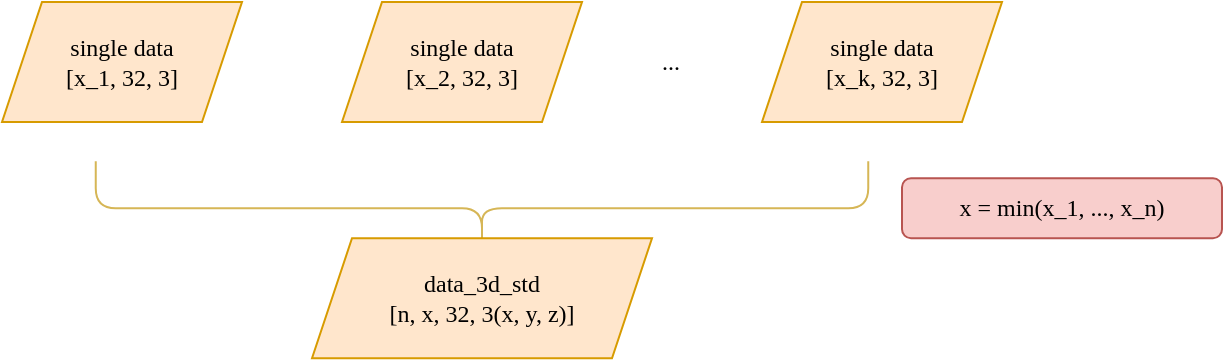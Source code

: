 <mxfile version="14.4.2" type="device"><diagram id="trr1CaLuJ7dfGfNWAXy3" name="第 1 页"><mxGraphModel dx="1106" dy="997" grid="1" gridSize="10" guides="1" tooltips="1" connect="1" arrows="1" fold="1" page="1" pageScale="1" pageWidth="827" pageHeight="1169" math="0" shadow="0"><root><mxCell id="0"/><mxCell id="1" parent="0"/><mxCell id="8JpwH82y-mchUZoLTFGc-1" value="single data&lt;br&gt;[x_1, 32, 3]" style="shape=parallelogram;perimeter=parallelogramPerimeter;whiteSpace=wrap;html=1;fixedSize=1;fontFamily=Verdana;fillColor=#ffe6cc;strokeColor=#d79b00;" vertex="1" parent="1"><mxGeometry x="80" y="220" width="120" height="60" as="geometry"/></mxCell><mxCell id="8JpwH82y-mchUZoLTFGc-2" value="single data&lt;br&gt;[x_2, 32, 3]" style="shape=parallelogram;perimeter=parallelogramPerimeter;whiteSpace=wrap;html=1;fixedSize=1;fontFamily=Verdana;fillColor=#ffe6cc;strokeColor=#d79b00;" vertex="1" parent="1"><mxGeometry x="250" y="220" width="120" height="60" as="geometry"/></mxCell><mxCell id="8JpwH82y-mchUZoLTFGc-3" value="..." style="text;html=1;align=center;verticalAlign=middle;resizable=0;points=[];autosize=1;fontFamily=Verdana;" vertex="1" parent="1"><mxGeometry x="399" y="240" width="30" height="20" as="geometry"/></mxCell><mxCell id="8JpwH82y-mchUZoLTFGc-4" value="single data&lt;br&gt;[x_k, 32, 3]" style="shape=parallelogram;perimeter=parallelogramPerimeter;whiteSpace=wrap;html=1;fixedSize=1;fontFamily=Verdana;fillColor=#ffe6cc;strokeColor=#d79b00;" vertex="1" parent="1"><mxGeometry x="460" y="220" width="120" height="60" as="geometry"/></mxCell><mxCell id="8JpwH82y-mchUZoLTFGc-5" value="" style="shape=curlyBracket;whiteSpace=wrap;html=1;rounded=1;fontFamily=Verdana;rotation=-90;fillColor=#fff2cc;strokeColor=#d6b656;" vertex="1" parent="1"><mxGeometry x="296.56" y="130" width="46.88" height="386.25" as="geometry"/></mxCell><mxCell id="8JpwH82y-mchUZoLTFGc-6" value="x = min(x_1, ..., x_n)" style="whiteSpace=wrap;html=1;fontFamily=Verdana;rounded=1;fillColor=#f8cecc;strokeColor=#b85450;" vertex="1" parent="1"><mxGeometry x="530" y="308.13" width="160" height="30" as="geometry"/></mxCell><mxCell id="8JpwH82y-mchUZoLTFGc-7" value="data_3d_std&lt;br&gt;[n, x, 32, 3(x, y, z)]" style="shape=parallelogram;perimeter=parallelogramPerimeter;whiteSpace=wrap;html=1;fixedSize=1;fontFamily=Verdana;fillColor=#ffe6cc;strokeColor=#d79b00;" vertex="1" parent="1"><mxGeometry x="235" y="338.13" width="170" height="60" as="geometry"/></mxCell></root></mxGraphModel></diagram></mxfile>
